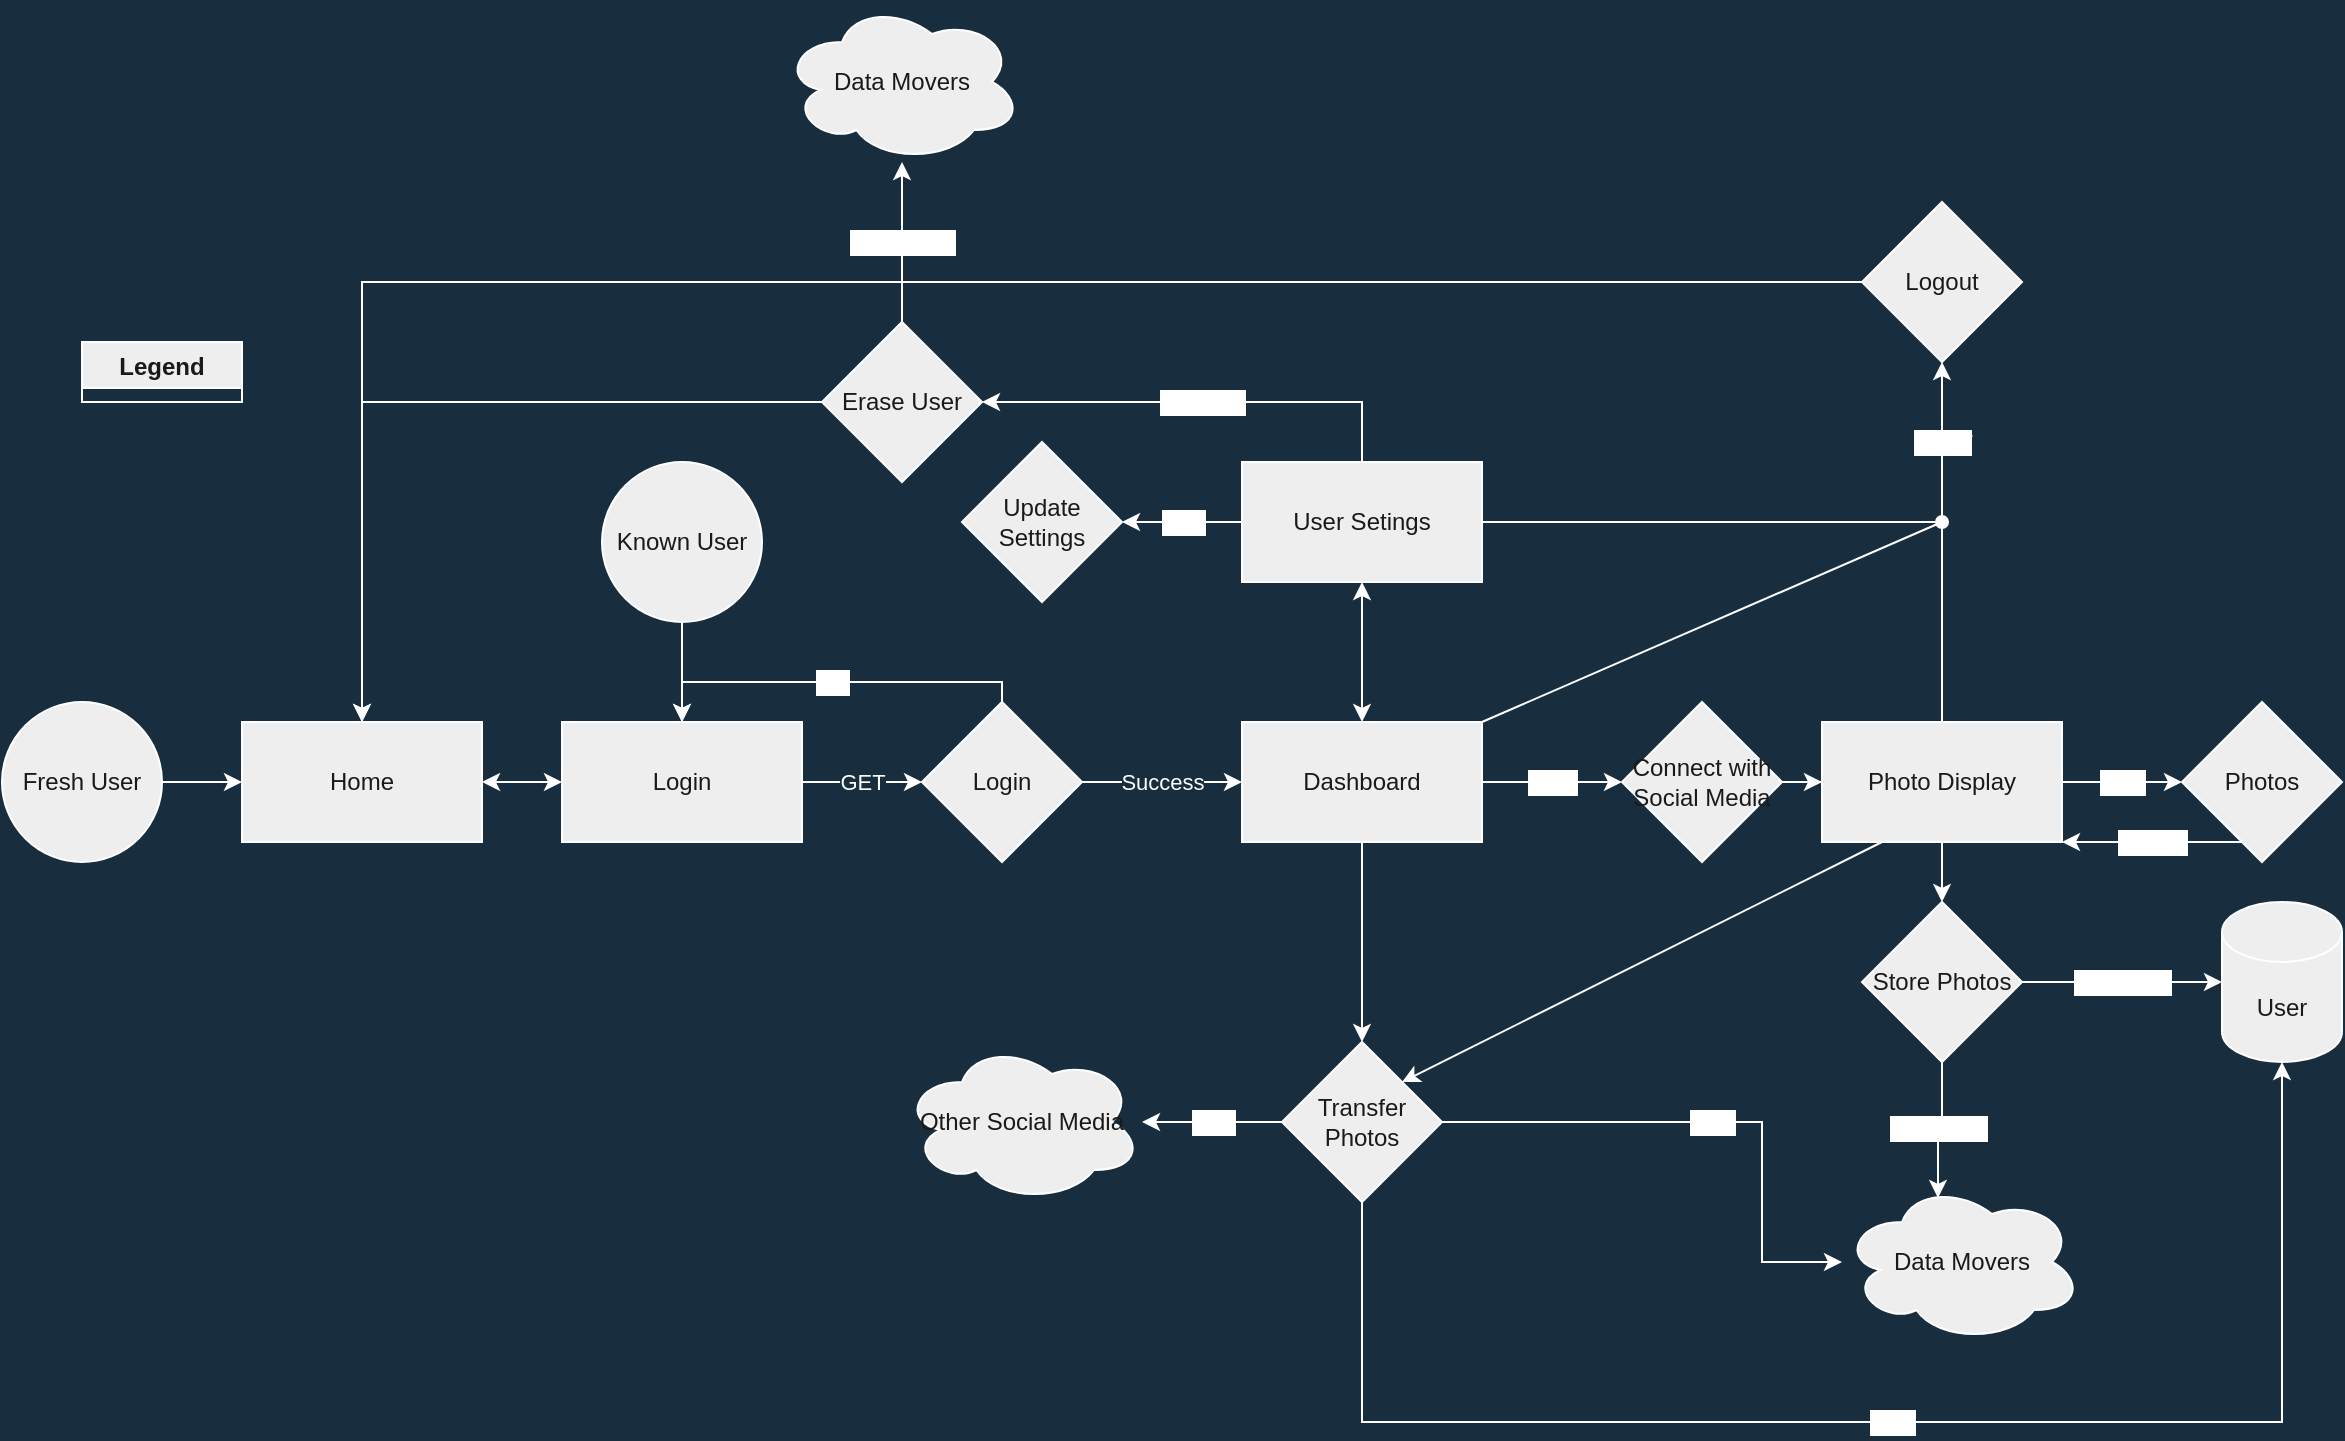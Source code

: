 <mxfile version="20.2.4" type="google"><diagram id="lh1zM67g_Hy6dqLlL-dk" name="Page-1"><mxGraphModel dx="1785" dy="1128" grid="1" gridSize="10" guides="1" tooltips="1" connect="1" arrows="1" fold="1" page="0" pageScale="1" pageWidth="1100" pageHeight="850" background="#182E3E" math="0" shadow="0"><root><mxCell id="0"/><mxCell id="1" parent="0"/><mxCell id="9BnDRoiO5koBL8PmgJbh-1" value="Home" style="rounded=0;whiteSpace=wrap;html=1;fillColor=#EEEEEE;strokeColor=#FFFFFF;fontColor=#1A1A1A;" parent="1" vertex="1"><mxGeometry x="50" y="260" width="120" height="60" as="geometry"/></mxCell><mxCell id="5MRn0iw3YMrf1xmMsXha-25" style="edgeStyle=orthogonalEdgeStyle;rounded=0;orthogonalLoop=1;jettySize=auto;html=1;fontColor=#FFFFFF;endArrow=none;endFill=0;strokeColor=#FFFFFF;" edge="1" parent="1" source="9BnDRoiO5koBL8PmgJbh-2"><mxGeometry relative="1" as="geometry"><mxPoint x="900" y="160" as="targetPoint"/></mxGeometry></mxCell><mxCell id="5MRn0iw3YMrf1xmMsXha-66" value="GET" style="edgeStyle=orthogonalEdgeStyle;rounded=0;orthogonalLoop=1;jettySize=auto;html=1;entryX=0;entryY=0.5;entryDx=0;entryDy=0;fontColor=#FFFFFF;startArrow=none;startFill=0;endArrow=classic;endFill=1;strokeColor=#FFFFFF;" edge="1" parent="1" source="9BnDRoiO5koBL8PmgJbh-2" target="9BnDRoiO5koBL8PmgJbh-9"><mxGeometry relative="1" as="geometry"/></mxCell><mxCell id="5MRn0iw3YMrf1xmMsXha-68" style="edgeStyle=orthogonalEdgeStyle;rounded=0;orthogonalLoop=1;jettySize=auto;html=1;entryX=0.5;entryY=0;entryDx=0;entryDy=0;fontColor=#FFFFFF;startArrow=none;startFill=0;endArrow=classic;endFill=1;strokeColor=#FFFFFF;" edge="1" parent="1" source="9BnDRoiO5koBL8PmgJbh-2" target="5MRn0iw3YMrf1xmMsXha-37"><mxGeometry relative="1" as="geometry"/></mxCell><mxCell id="9BnDRoiO5koBL8PmgJbh-2" value="Photo Display" style="rounded=0;whiteSpace=wrap;html=1;fillColor=#EEEEEE;strokeColor=#FFFFFF;fontColor=#1A1A1A;" parent="1" vertex="1"><mxGeometry x="840" y="260" width="120" height="60" as="geometry"/></mxCell><mxCell id="9BnDRoiO5koBL8PmgJbh-15" value="GET" style="edgeStyle=orthogonalEdgeStyle;rounded=0;orthogonalLoop=1;jettySize=auto;html=1;entryX=0;entryY=0.5;entryDx=0;entryDy=0;labelBackgroundColor=#182E3E;strokeColor=#FFFFFF;fontColor=#FFFFFF;" parent="1" source="9BnDRoiO5koBL8PmgJbh-3" target="9BnDRoiO5koBL8PmgJbh-8" edge="1"><mxGeometry relative="1" as="geometry"/></mxCell><mxCell id="9BnDRoiO5koBL8PmgJbh-3" value="Login" style="rounded=0;whiteSpace=wrap;html=1;fillColor=#EEEEEE;strokeColor=#FFFFFF;fontColor=#1A1A1A;" parent="1" vertex="1"><mxGeometry x="210" y="260" width="120" height="60" as="geometry"/></mxCell><mxCell id="5MRn0iw3YMrf1xmMsXha-23" style="edgeStyle=orthogonalEdgeStyle;rounded=0;orthogonalLoop=1;jettySize=auto;html=1;fontColor=#FFFFFF;strokeColor=#FFFFFF;endArrow=none;endFill=0;" edge="1" parent="1" source="9BnDRoiO5koBL8PmgJbh-4"><mxGeometry relative="1" as="geometry"><mxPoint x="900" y="160" as="targetPoint"/></mxGeometry></mxCell><mxCell id="5MRn0iw3YMrf1xmMsXha-36" value="PUT" style="edgeStyle=orthogonalEdgeStyle;rounded=0;orthogonalLoop=1;jettySize=auto;html=1;entryX=1;entryY=0.5;entryDx=0;entryDy=0;fontColor=#FFFFFF;startArrow=none;startFill=0;endArrow=classic;endFill=1;strokeColor=#FFFFFF;" edge="1" parent="1" source="9BnDRoiO5koBL8PmgJbh-4" target="5MRn0iw3YMrf1xmMsXha-35"><mxGeometry relative="1" as="geometry"/></mxCell><mxCell id="5MRn0iw3YMrf1xmMsXha-53" value="DELETE" style="edgeStyle=orthogonalEdgeStyle;rounded=0;orthogonalLoop=1;jettySize=auto;html=1;entryX=1;entryY=0.5;entryDx=0;entryDy=0;fontColor=#FFFFFF;startArrow=none;startFill=0;endArrow=classic;endFill=1;strokeColor=#FFFFFF;" edge="1" parent="1" source="9BnDRoiO5koBL8PmgJbh-4" target="5MRn0iw3YMrf1xmMsXha-52"><mxGeometry relative="1" as="geometry"><Array as="points"><mxPoint x="610" y="100"/></Array></mxGeometry></mxCell><mxCell id="9BnDRoiO5koBL8PmgJbh-4" value="User Setings" style="rounded=0;whiteSpace=wrap;html=1;fillColor=#EEEEEE;strokeColor=#FFFFFF;fontColor=#1A1A1A;" parent="1" vertex="1"><mxGeometry x="550" y="130" width="120" height="60" as="geometry"/></mxCell><mxCell id="5MRn0iw3YMrf1xmMsXha-62" value="LINK" style="edgeStyle=orthogonalEdgeStyle;rounded=0;orthogonalLoop=1;jettySize=auto;html=1;fontColor=#FFFFFF;startArrow=none;startFill=0;endArrow=classic;endFill=1;strokeColor=#FFFFFF;" edge="1" parent="1" source="9BnDRoiO5koBL8PmgJbh-5" target="5MRn0iw3YMrf1xmMsXha-57"><mxGeometry relative="1" as="geometry"/></mxCell><mxCell id="5MRn0iw3YMrf1xmMsXha-69" style="edgeStyle=orthogonalEdgeStyle;rounded=0;orthogonalLoop=1;jettySize=auto;html=1;entryX=0.5;entryY=0;entryDx=0;entryDy=0;fontColor=#FFFFFF;startArrow=none;startFill=0;endArrow=classic;endFill=1;strokeColor=#FFFFFF;" edge="1" parent="1" source="9BnDRoiO5koBL8PmgJbh-5" target="5MRn0iw3YMrf1xmMsXha-48"><mxGeometry relative="1" as="geometry"/></mxCell><mxCell id="9BnDRoiO5koBL8PmgJbh-5" value="Dashboard" style="rounded=0;whiteSpace=wrap;html=1;fillColor=#EEEEEE;strokeColor=#FFFFFF;fontColor=#1A1A1A;" parent="1" vertex="1"><mxGeometry x="550" y="260" width="120" height="60" as="geometry"/></mxCell><mxCell id="9BnDRoiO5koBL8PmgJbh-27" style="edgeStyle=orthogonalEdgeStyle;rounded=0;orthogonalLoop=1;jettySize=auto;html=1;entryX=0.5;entryY=0;entryDx=0;entryDy=0;labelBackgroundColor=#182E3E;strokeColor=#FFFFFF;fontColor=#FFFFFF;" parent="1" source="9BnDRoiO5koBL8PmgJbh-7" target="9BnDRoiO5koBL8PmgJbh-1" edge="1"><mxGeometry relative="1" as="geometry"><Array as="points"><mxPoint x="890" y="40"/><mxPoint x="110" y="40"/></Array></mxGeometry></mxCell><mxCell id="9BnDRoiO5koBL8PmgJbh-7" value="Logout" style="rhombus;whiteSpace=wrap;html=1;fillColor=#EEEEEE;strokeColor=#FFFFFF;fontColor=#1A1A1A;" parent="1" vertex="1"><mxGeometry x="860" width="80" height="80" as="geometry"/></mxCell><mxCell id="5MRn0iw3YMrf1xmMsXha-9" value="Success" style="edgeStyle=orthogonalEdgeStyle;rounded=0;orthogonalLoop=1;jettySize=auto;html=1;entryX=0;entryY=0.5;entryDx=0;entryDy=0;fontColor=#FFFFFF;strokeColor=#FFFFFF;labelBackgroundColor=#182E3E;" edge="1" parent="1" source="9BnDRoiO5koBL8PmgJbh-8" target="9BnDRoiO5koBL8PmgJbh-5"><mxGeometry relative="1" as="geometry"/></mxCell><mxCell id="5MRn0iw3YMrf1xmMsXha-11" value="Fail" style="edgeStyle=orthogonalEdgeStyle;rounded=0;orthogonalLoop=1;jettySize=auto;html=1;entryX=0.5;entryY=0;entryDx=0;entryDy=0;fontColor=#FFFFFF;strokeColor=#FFFFFF;" edge="1" parent="1" source="9BnDRoiO5koBL8PmgJbh-8" target="9BnDRoiO5koBL8PmgJbh-3"><mxGeometry relative="1" as="geometry"><Array as="points"><mxPoint x="370" y="240"/><mxPoint x="70" y="240"/></Array></mxGeometry></mxCell><mxCell id="9BnDRoiO5koBL8PmgJbh-8" value="Login" style="rhombus;whiteSpace=wrap;html=1;fillColor=#EEEEEE;strokeColor=#FFFFFF;fontColor=#1A1A1A;" parent="1" vertex="1"><mxGeometry x="390" y="250" width="80" height="80" as="geometry"/></mxCell><mxCell id="5MRn0iw3YMrf1xmMsXha-67" value="SHOW" style="edgeStyle=orthogonalEdgeStyle;rounded=0;orthogonalLoop=1;jettySize=auto;html=1;entryX=1;entryY=1;entryDx=0;entryDy=0;fontColor=#FFFFFF;startArrow=none;startFill=0;endArrow=classic;endFill=1;strokeColor=#FFFFFF;" edge="1" parent="1" source="9BnDRoiO5koBL8PmgJbh-9" target="9BnDRoiO5koBL8PmgJbh-2"><mxGeometry relative="1" as="geometry"><Array as="points"><mxPoint x="980" y="320"/><mxPoint x="980" y="320"/></Array></mxGeometry></mxCell><mxCell id="9BnDRoiO5koBL8PmgJbh-9" value="Photos" style="rhombus;whiteSpace=wrap;html=1;fillColor=#EEEEEE;strokeColor=#FFFFFF;fontColor=#1A1A1A;" parent="1" vertex="1"><mxGeometry x="1020" y="250" width="80" height="80" as="geometry"/></mxCell><mxCell id="9BnDRoiO5koBL8PmgJbh-22" value="" style="endArrow=classic;startArrow=classic;html=1;rounded=0;entryX=0.5;entryY=1;entryDx=0;entryDy=0;exitX=0.5;exitY=0;exitDx=0;exitDy=0;labelBackgroundColor=#182E3E;strokeColor=#FFFFFF;fontColor=#FFFFFF;" parent="1" source="9BnDRoiO5koBL8PmgJbh-5" target="9BnDRoiO5koBL8PmgJbh-4" edge="1"><mxGeometry width="50" height="50" relative="1" as="geometry"><mxPoint x="450" y="230" as="sourcePoint"/><mxPoint x="500" y="180" as="targetPoint"/></mxGeometry></mxCell><mxCell id="9BnDRoiO5koBL8PmgJbh-28" value="" style="endArrow=classic;startArrow=classic;html=1;rounded=0;entryX=0;entryY=0.5;entryDx=0;entryDy=0;exitX=1;exitY=0.5;exitDx=0;exitDy=0;labelBackgroundColor=#182E3E;strokeColor=#FFFFFF;fontColor=#FFFFFF;" parent="1" source="9BnDRoiO5koBL8PmgJbh-1" target="9BnDRoiO5koBL8PmgJbh-3" edge="1"><mxGeometry width="50" height="50" relative="1" as="geometry"><mxPoint x="220" y="400" as="sourcePoint"/><mxPoint x="270" y="350" as="targetPoint"/></mxGeometry></mxCell><mxCell id="5MRn0iw3YMrf1xmMsXha-13" style="edgeStyle=orthogonalEdgeStyle;rounded=0;orthogonalLoop=1;jettySize=auto;html=1;entryX=0;entryY=0.5;entryDx=0;entryDy=0;fontColor=#FFFFFF;strokeColor=#FFFFFF;" edge="1" parent="1" source="9BnDRoiO5koBL8PmgJbh-29" target="9BnDRoiO5koBL8PmgJbh-1"><mxGeometry relative="1" as="geometry"/></mxCell><mxCell id="9BnDRoiO5koBL8PmgJbh-29" value="Fresh User" style="ellipse;whiteSpace=wrap;html=1;aspect=fixed;fillColor=#EEEEEE;strokeColor=#FFFFFF;fontColor=#1A1A1A;" parent="1" vertex="1"><mxGeometry x="-70" y="250" width="80" height="80" as="geometry"/></mxCell><mxCell id="5MRn0iw3YMrf1xmMsXha-16" style="edgeStyle=orthogonalEdgeStyle;rounded=0;orthogonalLoop=1;jettySize=auto;html=1;fontColor=#FFFFFF;strokeColor=#FFFFFF;" edge="1" parent="1" source="5MRn0iw3YMrf1xmMsXha-14" target="9BnDRoiO5koBL8PmgJbh-3"><mxGeometry relative="1" as="geometry"/></mxCell><mxCell id="5MRn0iw3YMrf1xmMsXha-14" value="Known User" style="ellipse;whiteSpace=wrap;html=1;aspect=fixed;fontColor=#1A1A1A;strokeColor=#FFFFFF;fillColor=#EEEEEE;" vertex="1" parent="1"><mxGeometry x="230" y="130" width="80" height="80" as="geometry"/></mxCell><mxCell id="5MRn0iw3YMrf1xmMsXha-19" value="POST" style="endArrow=classic;html=1;rounded=0;fontColor=#FFFFFF;strokeColor=#FFFFFF;entryX=0.5;entryY=1;entryDx=0;entryDy=0;startArrow=oval;startFill=1;" edge="1" parent="1" target="9BnDRoiO5koBL8PmgJbh-7"><mxGeometry width="50" height="50" relative="1" as="geometry"><mxPoint x="900" y="160" as="sourcePoint"/><mxPoint x="915" y="140" as="targetPoint"/></mxGeometry></mxCell><mxCell id="5MRn0iw3YMrf1xmMsXha-27" value="" style="endArrow=none;html=1;rounded=0;fontColor=#FFFFFF;strokeColor=#FFFFFF;exitX=1;exitY=0;exitDx=0;exitDy=0;endFill=0;" edge="1" parent="1" source="9BnDRoiO5koBL8PmgJbh-5"><mxGeometry width="50" height="50" relative="1" as="geometry"><mxPoint x="680" y="260" as="sourcePoint"/><mxPoint x="900" y="160" as="targetPoint"/></mxGeometry></mxCell><mxCell id="5MRn0iw3YMrf1xmMsXha-32" value="Legend" style="swimlane;fontColor=#1A1A1A;strokeColor=#FFFFFF;fillColor=#EEEEEE;" vertex="1" collapsed="1" parent="1"><mxGeometry x="-30" y="70" width="80" height="30" as="geometry"><mxRectangle x="-190" y="-100" width="250" height="280" as="alternateBounds"/></mxGeometry></mxCell><mxCell id="5MRn0iw3YMrf1xmMsXha-28" value="Start Point" style="ellipse;whiteSpace=wrap;html=1;aspect=fixed;fontColor=#1A1A1A;strokeColor=#FFFFFF;fillColor=#EEEEEE;" vertex="1" parent="5MRn0iw3YMrf1xmMsXha-32"><mxGeometry x="30" y="30" width="80" height="80" as="geometry"/></mxCell><mxCell id="5MRn0iw3YMrf1xmMsXha-30" value="Function" style="rhombus;whiteSpace=wrap;html=1;fontColor=#1A1A1A;strokeColor=#FFFFFF;fillColor=#EEEEEE;" vertex="1" parent="5MRn0iw3YMrf1xmMsXha-32"><mxGeometry x="30" y="190" width="80" height="80" as="geometry"/></mxCell><mxCell id="5MRn0iw3YMrf1xmMsXha-29" value="Page" style="rounded=0;whiteSpace=wrap;html=1;fontColor=#1A1A1A;strokeColor=#FFFFFF;fillColor=#EEEEEE;" vertex="1" parent="5MRn0iw3YMrf1xmMsXha-32"><mxGeometry x="10" y="120" width="120" height="60" as="geometry"/></mxCell><mxCell id="5MRn0iw3YMrf1xmMsXha-70" value="Solid Storage" style="shape=cylinder3;whiteSpace=wrap;html=1;boundedLbl=1;backgroundOutline=1;size=15;fontColor=#1A1A1A;strokeColor=#FFFFFF;fillColor=#EEEEEE;" vertex="1" parent="5MRn0iw3YMrf1xmMsXha-32"><mxGeometry x="150" y="30" width="60" height="80" as="geometry"/></mxCell><mxCell id="5MRn0iw3YMrf1xmMsXha-71" value="Cloud Database" style="ellipse;shape=cloud;whiteSpace=wrap;html=1;fontColor=#1A1A1A;strokeColor=#FFFFFF;fillColor=#EEEEEE;" vertex="1" parent="5MRn0iw3YMrf1xmMsXha-32"><mxGeometry x="120" y="190" width="120" height="80" as="geometry"/></mxCell><mxCell id="5MRn0iw3YMrf1xmMsXha-35" value="Update Settings" style="rhombus;whiteSpace=wrap;html=1;fontColor=#1A1A1A;strokeColor=#FFFFFF;fillColor=#EEEEEE;" vertex="1" parent="1"><mxGeometry x="410" y="120" width="80" height="80" as="geometry"/></mxCell><mxCell id="5MRn0iw3YMrf1xmMsXha-75" value="Download" style="edgeStyle=orthogonalEdgeStyle;rounded=0;orthogonalLoop=1;jettySize=auto;html=1;entryX=0;entryY=0.5;entryDx=0;entryDy=0;entryPerimeter=0;fontColor=#FFFFFF;startArrow=none;startFill=0;endArrow=classic;endFill=1;strokeColor=#FFFFFF;" edge="1" parent="1" source="5MRn0iw3YMrf1xmMsXha-37" target="5MRn0iw3YMrf1xmMsXha-74"><mxGeometry relative="1" as="geometry"/></mxCell><mxCell id="5MRn0iw3YMrf1xmMsXha-82" value="Download" style="edgeStyle=orthogonalEdgeStyle;rounded=0;orthogonalLoop=1;jettySize=auto;html=1;entryX=0.4;entryY=0.1;entryDx=0;entryDy=0;entryPerimeter=0;fontColor=#FFFFFF;startArrow=none;startFill=0;endArrow=classic;endFill=1;strokeColor=#FFFFFF;" edge="1" parent="1" source="5MRn0iw3YMrf1xmMsXha-37" target="5MRn0iw3YMrf1xmMsXha-76"><mxGeometry relative="1" as="geometry"/></mxCell><mxCell id="5MRn0iw3YMrf1xmMsXha-37" value="Store Photos" style="rhombus;whiteSpace=wrap;html=1;fontColor=#1A1A1A;strokeColor=#FFFFFF;fillColor=#EEEEEE;" vertex="1" parent="1"><mxGeometry x="860" y="350" width="80" height="80" as="geometry"/></mxCell><mxCell id="5MRn0iw3YMrf1xmMsXha-85" value="GET" style="edgeStyle=orthogonalEdgeStyle;rounded=0;orthogonalLoop=1;jettySize=auto;html=1;fontColor=#FFFFFF;startArrow=none;startFill=0;endArrow=classic;endFill=1;strokeColor=#FFFFFF;" edge="1" parent="1" source="5MRn0iw3YMrf1xmMsXha-48" target="5MRn0iw3YMrf1xmMsXha-76"><mxGeometry relative="1" as="geometry"><Array as="points"><mxPoint x="810" y="460"/><mxPoint x="810" y="530"/></Array></mxGeometry></mxCell><mxCell id="5MRn0iw3YMrf1xmMsXha-86" value="PUT" style="edgeStyle=orthogonalEdgeStyle;rounded=0;orthogonalLoop=1;jettySize=auto;html=1;fontColor=#FFFFFF;startArrow=none;startFill=0;endArrow=classic;endFill=1;strokeColor=#FFFFFF;" edge="1" parent="1" source="5MRn0iw3YMrf1xmMsXha-48" target="5MRn0iw3YMrf1xmMsXha-84"><mxGeometry relative="1" as="geometry"/></mxCell><mxCell id="5MRn0iw3YMrf1xmMsXha-88" value="GET" style="edgeStyle=orthogonalEdgeStyle;rounded=0;orthogonalLoop=1;jettySize=auto;html=1;entryX=0.5;entryY=1;entryDx=0;entryDy=0;entryPerimeter=0;fontColor=#FFFFFF;startArrow=none;startFill=0;endArrow=classic;endFill=1;strokeColor=#FFFFFF;" edge="1" parent="1" source="5MRn0iw3YMrf1xmMsXha-48" target="5MRn0iw3YMrf1xmMsXha-74"><mxGeometry relative="1" as="geometry"><Array as="points"><mxPoint x="610" y="610"/><mxPoint x="1070" y="610"/></Array></mxGeometry></mxCell><mxCell id="5MRn0iw3YMrf1xmMsXha-48" value="Transfer Photos" style="rhombus;whiteSpace=wrap;html=1;fontColor=#1A1A1A;strokeColor=#FFFFFF;fillColor=#EEEEEE;" vertex="1" parent="1"><mxGeometry x="570" y="420" width="80" height="80" as="geometry"/></mxCell><mxCell id="5MRn0iw3YMrf1xmMsXha-55" style="edgeStyle=orthogonalEdgeStyle;rounded=0;orthogonalLoop=1;jettySize=auto;html=1;entryX=0.5;entryY=0;entryDx=0;entryDy=0;fontColor=#FFFFFF;startArrow=none;startFill=0;endArrow=classic;endFill=1;strokeColor=#FFFFFF;" edge="1" parent="1" source="5MRn0iw3YMrf1xmMsXha-52" target="9BnDRoiO5koBL8PmgJbh-1"><mxGeometry relative="1" as="geometry"/></mxCell><mxCell id="5MRn0iw3YMrf1xmMsXha-73" value="REQUEST" style="edgeStyle=orthogonalEdgeStyle;rounded=0;orthogonalLoop=1;jettySize=auto;html=1;fontColor=#FFFFFF;startArrow=none;startFill=0;endArrow=classic;endFill=1;strokeColor=#FFFFFF;" edge="1" parent="1" source="5MRn0iw3YMrf1xmMsXha-52" target="5MRn0iw3YMrf1xmMsXha-72"><mxGeometry relative="1" as="geometry"/></mxCell><mxCell id="5MRn0iw3YMrf1xmMsXha-52" value="Erase User" style="rhombus;whiteSpace=wrap;html=1;fontColor=#1A1A1A;strokeColor=#FFFFFF;fillColor=#EEEEEE;" vertex="1" parent="1"><mxGeometry x="340" y="60" width="80" height="80" as="geometry"/></mxCell><mxCell id="5MRn0iw3YMrf1xmMsXha-63" style="edgeStyle=orthogonalEdgeStyle;rounded=0;orthogonalLoop=1;jettySize=auto;html=1;fontColor=#FFFFFF;startArrow=none;startFill=0;endArrow=classic;endFill=1;strokeColor=#FFFFFF;" edge="1" parent="1" source="5MRn0iw3YMrf1xmMsXha-57" target="9BnDRoiO5koBL8PmgJbh-2"><mxGeometry relative="1" as="geometry"/></mxCell><mxCell id="5MRn0iw3YMrf1xmMsXha-57" value="Connect with Social Media" style="rhombus;whiteSpace=wrap;html=1;fontColor=#1A1A1A;strokeColor=#FFFFFF;fillColor=#EEEEEE;" vertex="1" parent="1"><mxGeometry x="740" y="250" width="80" height="80" as="geometry"/></mxCell><mxCell id="5MRn0iw3YMrf1xmMsXha-72" value="Data Movers" style="ellipse;shape=cloud;whiteSpace=wrap;html=1;fontColor=#1A1A1A;strokeColor=#FFFFFF;fillColor=#EEEEEE;" vertex="1" parent="1"><mxGeometry x="320" y="-100" width="120" height="80" as="geometry"/></mxCell><mxCell id="5MRn0iw3YMrf1xmMsXha-74" value="User" style="shape=cylinder3;whiteSpace=wrap;html=1;boundedLbl=1;backgroundOutline=1;size=15;fontColor=#1A1A1A;strokeColor=#FFFFFF;fillColor=#EEEEEE;" vertex="1" parent="1"><mxGeometry x="1040" y="350" width="60" height="80" as="geometry"/></mxCell><mxCell id="5MRn0iw3YMrf1xmMsXha-76" value="Data Movers" style="ellipse;shape=cloud;whiteSpace=wrap;html=1;fontColor=#1A1A1A;strokeColor=#FFFFFF;fillColor=#EEEEEE;" vertex="1" parent="1"><mxGeometry x="850" y="490" width="120" height="80" as="geometry"/></mxCell><mxCell id="5MRn0iw3YMrf1xmMsXha-84" value="Other Social Media" style="ellipse;shape=cloud;whiteSpace=wrap;html=1;fontColor=#1A1A1A;strokeColor=#FFFFFF;fillColor=#EEEEEE;" vertex="1" parent="1"><mxGeometry x="380" y="420" width="120" height="80" as="geometry"/></mxCell><mxCell id="5MRn0iw3YMrf1xmMsXha-87" value="" style="endArrow=classic;html=1;rounded=0;fontColor=#FFFFFF;strokeColor=#FFFFFF;entryX=1;entryY=0;entryDx=0;entryDy=0;exitX=0.25;exitY=1;exitDx=0;exitDy=0;" edge="1" parent="1" source="9BnDRoiO5koBL8PmgJbh-2" target="5MRn0iw3YMrf1xmMsXha-48"><mxGeometry width="50" height="50" relative="1" as="geometry"><mxPoint x="710" y="430" as="sourcePoint"/><mxPoint x="760" y="380" as="targetPoint"/></mxGeometry></mxCell></root></mxGraphModel></diagram></mxfile>